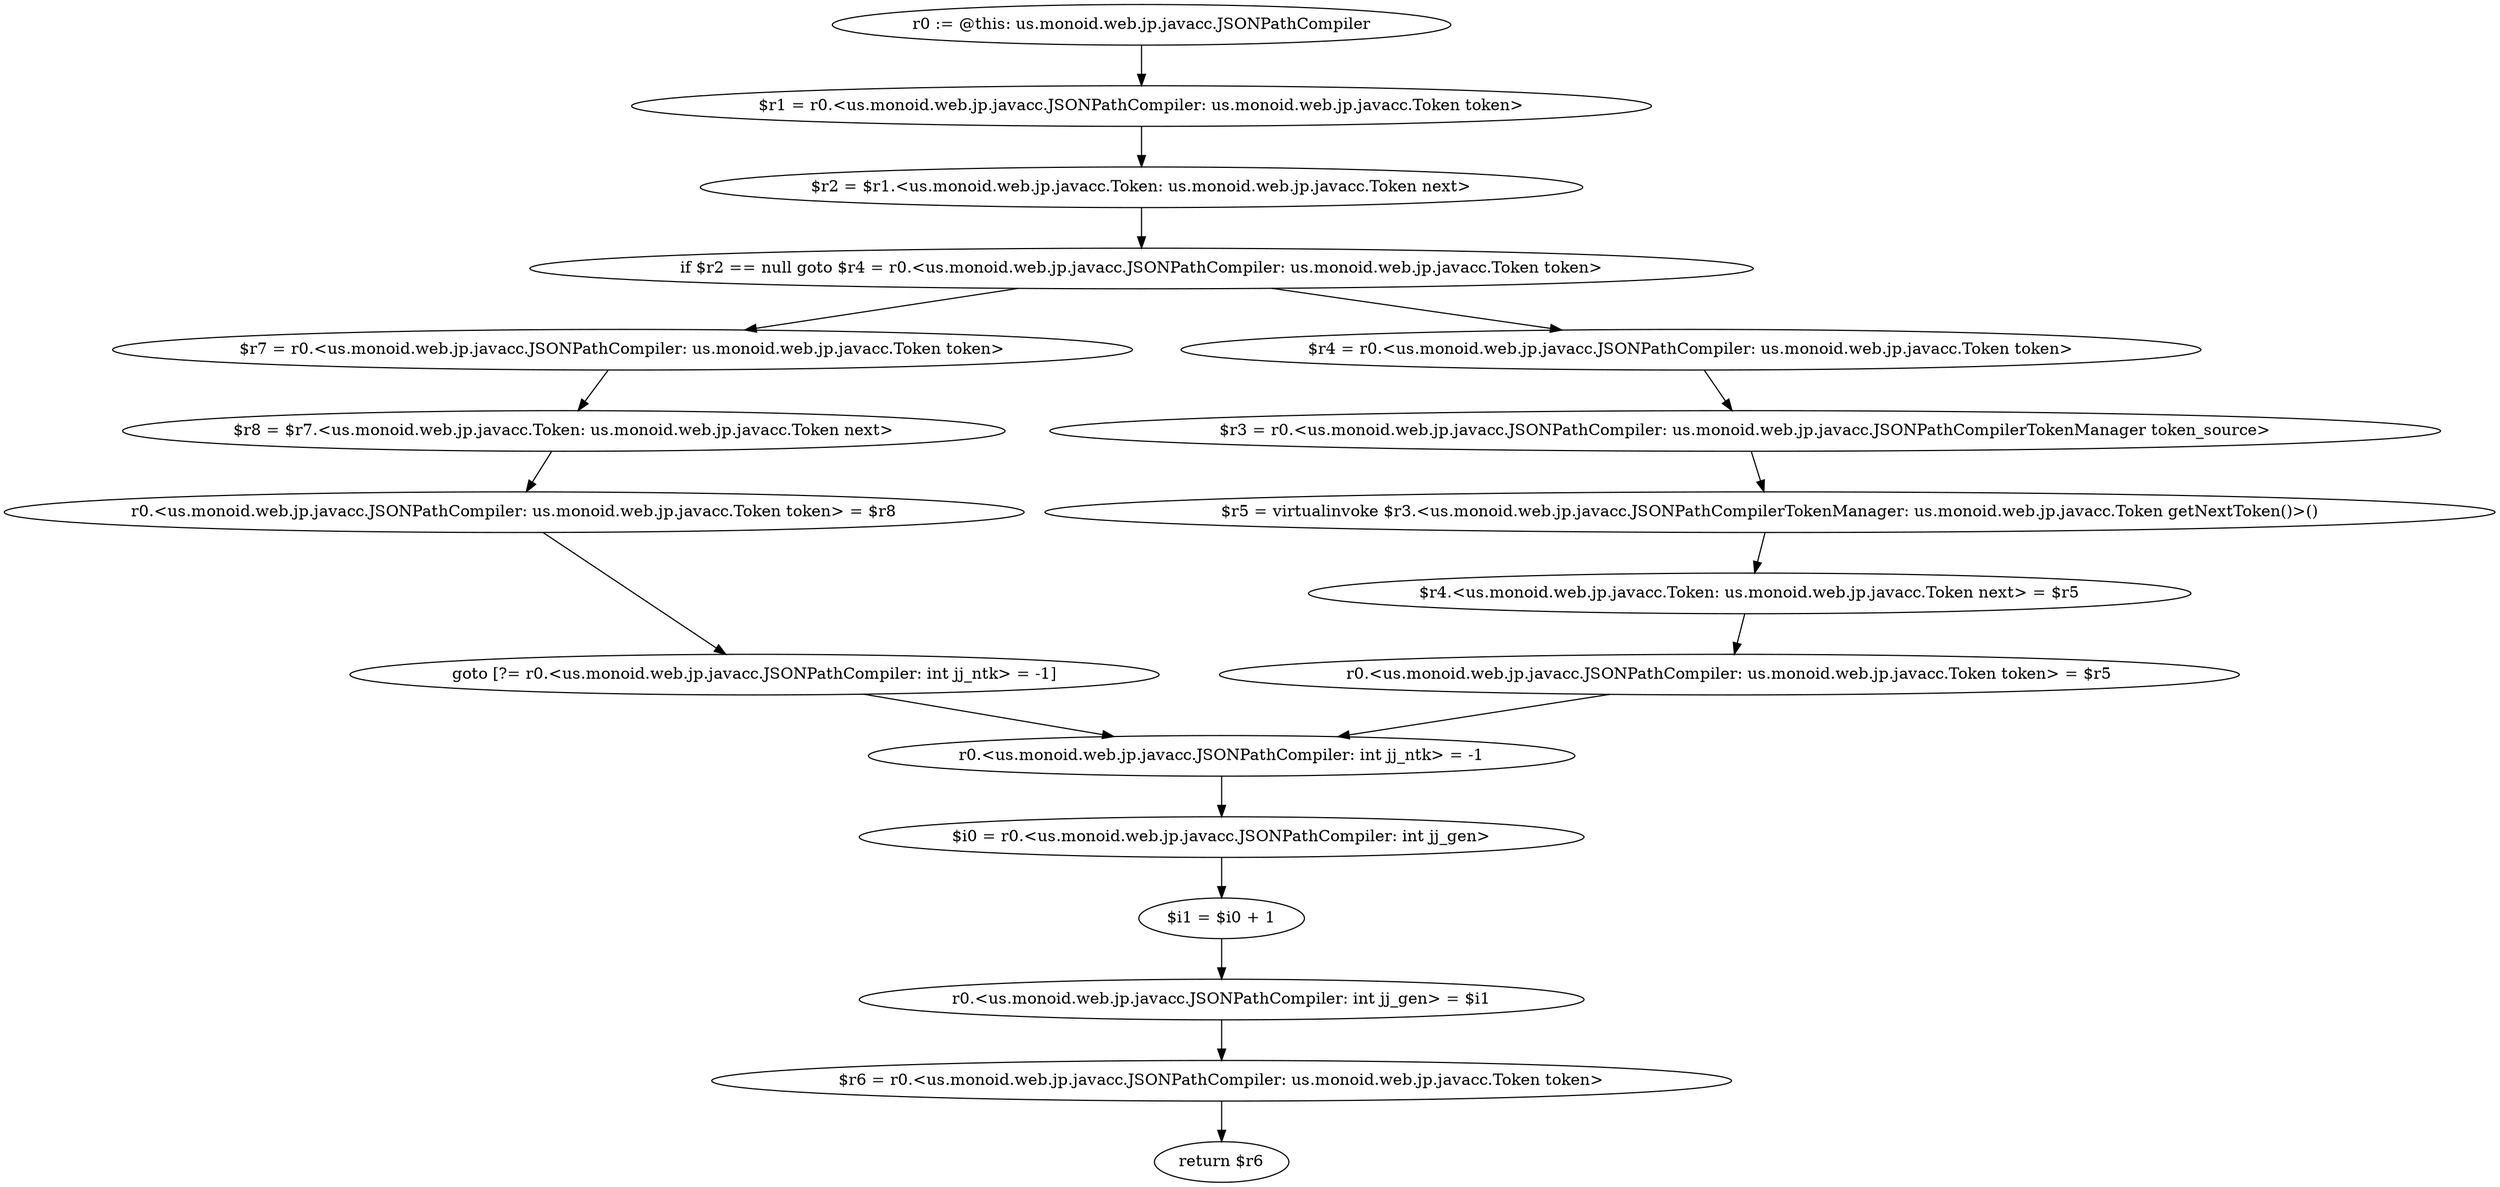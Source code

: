 digraph "unitGraph" {
    "r0 := @this: us.monoid.web.jp.javacc.JSONPathCompiler"
    "$r1 = r0.<us.monoid.web.jp.javacc.JSONPathCompiler: us.monoid.web.jp.javacc.Token token>"
    "$r2 = $r1.<us.monoid.web.jp.javacc.Token: us.monoid.web.jp.javacc.Token next>"
    "if $r2 == null goto $r4 = r0.<us.monoid.web.jp.javacc.JSONPathCompiler: us.monoid.web.jp.javacc.Token token>"
    "$r7 = r0.<us.monoid.web.jp.javacc.JSONPathCompiler: us.monoid.web.jp.javacc.Token token>"
    "$r8 = $r7.<us.monoid.web.jp.javacc.Token: us.monoid.web.jp.javacc.Token next>"
    "r0.<us.monoid.web.jp.javacc.JSONPathCompiler: us.monoid.web.jp.javacc.Token token> = $r8"
    "goto [?= r0.<us.monoid.web.jp.javacc.JSONPathCompiler: int jj_ntk> = -1]"
    "$r4 = r0.<us.monoid.web.jp.javacc.JSONPathCompiler: us.monoid.web.jp.javacc.Token token>"
    "$r3 = r0.<us.monoid.web.jp.javacc.JSONPathCompiler: us.monoid.web.jp.javacc.JSONPathCompilerTokenManager token_source>"
    "$r5 = virtualinvoke $r3.<us.monoid.web.jp.javacc.JSONPathCompilerTokenManager: us.monoid.web.jp.javacc.Token getNextToken()>()"
    "$r4.<us.monoid.web.jp.javacc.Token: us.monoid.web.jp.javacc.Token next> = $r5"
    "r0.<us.monoid.web.jp.javacc.JSONPathCompiler: us.monoid.web.jp.javacc.Token token> = $r5"
    "r0.<us.monoid.web.jp.javacc.JSONPathCompiler: int jj_ntk> = -1"
    "$i0 = r0.<us.monoid.web.jp.javacc.JSONPathCompiler: int jj_gen>"
    "$i1 = $i0 + 1"
    "r0.<us.monoid.web.jp.javacc.JSONPathCompiler: int jj_gen> = $i1"
    "$r6 = r0.<us.monoid.web.jp.javacc.JSONPathCompiler: us.monoid.web.jp.javacc.Token token>"
    "return $r6"
    "r0 := @this: us.monoid.web.jp.javacc.JSONPathCompiler"->"$r1 = r0.<us.monoid.web.jp.javacc.JSONPathCompiler: us.monoid.web.jp.javacc.Token token>";
    "$r1 = r0.<us.monoid.web.jp.javacc.JSONPathCompiler: us.monoid.web.jp.javacc.Token token>"->"$r2 = $r1.<us.monoid.web.jp.javacc.Token: us.monoid.web.jp.javacc.Token next>";
    "$r2 = $r1.<us.monoid.web.jp.javacc.Token: us.monoid.web.jp.javacc.Token next>"->"if $r2 == null goto $r4 = r0.<us.monoid.web.jp.javacc.JSONPathCompiler: us.monoid.web.jp.javacc.Token token>";
    "if $r2 == null goto $r4 = r0.<us.monoid.web.jp.javacc.JSONPathCompiler: us.monoid.web.jp.javacc.Token token>"->"$r7 = r0.<us.monoid.web.jp.javacc.JSONPathCompiler: us.monoid.web.jp.javacc.Token token>";
    "if $r2 == null goto $r4 = r0.<us.monoid.web.jp.javacc.JSONPathCompiler: us.monoid.web.jp.javacc.Token token>"->"$r4 = r0.<us.monoid.web.jp.javacc.JSONPathCompiler: us.monoid.web.jp.javacc.Token token>";
    "$r7 = r0.<us.monoid.web.jp.javacc.JSONPathCompiler: us.monoid.web.jp.javacc.Token token>"->"$r8 = $r7.<us.monoid.web.jp.javacc.Token: us.monoid.web.jp.javacc.Token next>";
    "$r8 = $r7.<us.monoid.web.jp.javacc.Token: us.monoid.web.jp.javacc.Token next>"->"r0.<us.monoid.web.jp.javacc.JSONPathCompiler: us.monoid.web.jp.javacc.Token token> = $r8";
    "r0.<us.monoid.web.jp.javacc.JSONPathCompiler: us.monoid.web.jp.javacc.Token token> = $r8"->"goto [?= r0.<us.monoid.web.jp.javacc.JSONPathCompiler: int jj_ntk> = -1]";
    "goto [?= r0.<us.monoid.web.jp.javacc.JSONPathCompiler: int jj_ntk> = -1]"->"r0.<us.monoid.web.jp.javacc.JSONPathCompiler: int jj_ntk> = -1";
    "$r4 = r0.<us.monoid.web.jp.javacc.JSONPathCompiler: us.monoid.web.jp.javacc.Token token>"->"$r3 = r0.<us.monoid.web.jp.javacc.JSONPathCompiler: us.monoid.web.jp.javacc.JSONPathCompilerTokenManager token_source>";
    "$r3 = r0.<us.monoid.web.jp.javacc.JSONPathCompiler: us.monoid.web.jp.javacc.JSONPathCompilerTokenManager token_source>"->"$r5 = virtualinvoke $r3.<us.monoid.web.jp.javacc.JSONPathCompilerTokenManager: us.monoid.web.jp.javacc.Token getNextToken()>()";
    "$r5 = virtualinvoke $r3.<us.monoid.web.jp.javacc.JSONPathCompilerTokenManager: us.monoid.web.jp.javacc.Token getNextToken()>()"->"$r4.<us.monoid.web.jp.javacc.Token: us.monoid.web.jp.javacc.Token next> = $r5";
    "$r4.<us.monoid.web.jp.javacc.Token: us.monoid.web.jp.javacc.Token next> = $r5"->"r0.<us.monoid.web.jp.javacc.JSONPathCompiler: us.monoid.web.jp.javacc.Token token> = $r5";
    "r0.<us.monoid.web.jp.javacc.JSONPathCompiler: us.monoid.web.jp.javacc.Token token> = $r5"->"r0.<us.monoid.web.jp.javacc.JSONPathCompiler: int jj_ntk> = -1";
    "r0.<us.monoid.web.jp.javacc.JSONPathCompiler: int jj_ntk> = -1"->"$i0 = r0.<us.monoid.web.jp.javacc.JSONPathCompiler: int jj_gen>";
    "$i0 = r0.<us.monoid.web.jp.javacc.JSONPathCompiler: int jj_gen>"->"$i1 = $i0 + 1";
    "$i1 = $i0 + 1"->"r0.<us.monoid.web.jp.javacc.JSONPathCompiler: int jj_gen> = $i1";
    "r0.<us.monoid.web.jp.javacc.JSONPathCompiler: int jj_gen> = $i1"->"$r6 = r0.<us.monoid.web.jp.javacc.JSONPathCompiler: us.monoid.web.jp.javacc.Token token>";
    "$r6 = r0.<us.monoid.web.jp.javacc.JSONPathCompiler: us.monoid.web.jp.javacc.Token token>"->"return $r6";
}
